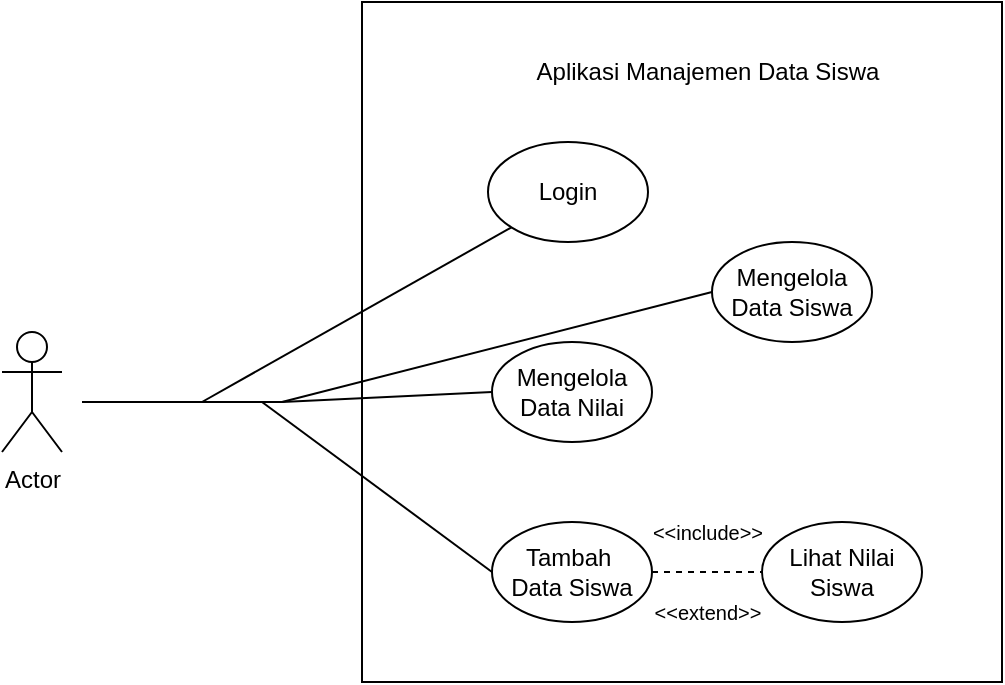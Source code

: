 <mxfile version="24.7.8">
  <diagram name="Page-1" id="NSvTN1qaKBNl6jfOgt4m">
    <mxGraphModel dx="1340" dy="1728" grid="1" gridSize="10" guides="1" tooltips="1" connect="1" arrows="1" fold="1" page="1" pageScale="1" pageWidth="850" pageHeight="1100" math="0" shadow="0">
      <root>
        <mxCell id="0" />
        <mxCell id="1" parent="0" />
        <mxCell id="H0_RSNS9-UHbDjhZOvzo-1" value="" style="rounded=0;whiteSpace=wrap;html=1;" vertex="1" parent="1">
          <mxGeometry x="110" y="-620" width="320" height="340" as="geometry" />
        </mxCell>
        <mxCell id="H0_RSNS9-UHbDjhZOvzo-9" value="Login" style="ellipse;whiteSpace=wrap;html=1;" vertex="1" parent="1">
          <mxGeometry x="173" y="-550" width="80" height="50" as="geometry" />
        </mxCell>
        <mxCell id="H0_RSNS9-UHbDjhZOvzo-10" value="Aplikasi Manajemen Data Siswa" style="text;html=1;align=center;verticalAlign=middle;whiteSpace=wrap;rounded=0;" vertex="1" parent="1">
          <mxGeometry x="188" y="-600" width="190" height="30" as="geometry" />
        </mxCell>
        <mxCell id="H0_RSNS9-UHbDjhZOvzo-11" value="Mengelola&lt;div&gt;Data Siswa&lt;/div&gt;" style="ellipse;whiteSpace=wrap;html=1;" vertex="1" parent="1">
          <mxGeometry x="285" y="-500" width="80" height="50" as="geometry" />
        </mxCell>
        <mxCell id="H0_RSNS9-UHbDjhZOvzo-12" value="Mengelola Data Nilai" style="ellipse;whiteSpace=wrap;html=1;" vertex="1" parent="1">
          <mxGeometry x="175" y="-450" width="80" height="50" as="geometry" />
        </mxCell>
        <mxCell id="H0_RSNS9-UHbDjhZOvzo-13" value="Tambah&amp;nbsp;&lt;div&gt;Data Siswa&lt;/div&gt;" style="ellipse;whiteSpace=wrap;html=1;" vertex="1" parent="1">
          <mxGeometry x="175" y="-360" width="80" height="50" as="geometry" />
        </mxCell>
        <mxCell id="H0_RSNS9-UHbDjhZOvzo-14" value="Lihat Nilai&lt;div&gt;Siswa&lt;/div&gt;" style="ellipse;whiteSpace=wrap;html=1;" vertex="1" parent="1">
          <mxGeometry x="310" y="-360" width="80" height="50" as="geometry" />
        </mxCell>
        <mxCell id="H0_RSNS9-UHbDjhZOvzo-15" value="" style="endArrow=none;dashed=1;html=1;rounded=0;entryX=0;entryY=0.5;entryDx=0;entryDy=0;exitX=1;exitY=0.5;exitDx=0;exitDy=0;" edge="1" parent="1" source="H0_RSNS9-UHbDjhZOvzo-13" target="H0_RSNS9-UHbDjhZOvzo-14">
          <mxGeometry width="50" height="50" relative="1" as="geometry">
            <mxPoint x="220" y="-420" as="sourcePoint" />
            <mxPoint x="270" y="-470" as="targetPoint" />
          </mxGeometry>
        </mxCell>
        <mxCell id="H0_RSNS9-UHbDjhZOvzo-16" value="&lt;font style=&quot;font-size: 10px;&quot;&gt;&amp;lt;&amp;lt;include&amp;gt;&amp;gt;&lt;/font&gt;" style="text;html=1;align=center;verticalAlign=middle;whiteSpace=wrap;rounded=0;" vertex="1" parent="1">
          <mxGeometry x="253" y="-370" width="60" height="30" as="geometry" />
        </mxCell>
        <mxCell id="H0_RSNS9-UHbDjhZOvzo-17" value="&lt;font style=&quot;font-size: 10px;&quot;&gt;&amp;lt;&amp;lt;extend&amp;gt;&amp;gt;&lt;/font&gt;" style="text;html=1;align=center;verticalAlign=middle;whiteSpace=wrap;rounded=0;" vertex="1" parent="1">
          <mxGeometry x="253" y="-330" width="60" height="30" as="geometry" />
        </mxCell>
        <mxCell id="H0_RSNS9-UHbDjhZOvzo-18" value="Actor" style="shape=umlActor;verticalLabelPosition=bottom;verticalAlign=top;html=1;outlineConnect=0;" vertex="1" parent="1">
          <mxGeometry x="-70" y="-455" width="30" height="60" as="geometry" />
        </mxCell>
        <mxCell id="H0_RSNS9-UHbDjhZOvzo-19" value="" style="endArrow=none;html=1;rounded=0;" edge="1" parent="1">
          <mxGeometry width="50" height="50" relative="1" as="geometry">
            <mxPoint x="-30" y="-420" as="sourcePoint" />
            <mxPoint x="70" y="-420" as="targetPoint" />
          </mxGeometry>
        </mxCell>
        <mxCell id="H0_RSNS9-UHbDjhZOvzo-20" value="" style="endArrow=none;html=1;rounded=0;entryX=0;entryY=0.5;entryDx=0;entryDy=0;" edge="1" parent="1" target="H0_RSNS9-UHbDjhZOvzo-12">
          <mxGeometry width="50" height="50" relative="1" as="geometry">
            <mxPoint x="70" y="-420" as="sourcePoint" />
            <mxPoint x="80" y="-410" as="targetPoint" />
          </mxGeometry>
        </mxCell>
        <mxCell id="H0_RSNS9-UHbDjhZOvzo-21" value="" style="endArrow=none;html=1;rounded=0;entryX=0;entryY=0.5;entryDx=0;entryDy=0;" edge="1" parent="1" target="H0_RSNS9-UHbDjhZOvzo-11">
          <mxGeometry width="50" height="50" relative="1" as="geometry">
            <mxPoint x="70" y="-420" as="sourcePoint" />
            <mxPoint x="185" y="-415" as="targetPoint" />
          </mxGeometry>
        </mxCell>
        <mxCell id="H0_RSNS9-UHbDjhZOvzo-22" value="" style="endArrow=none;html=1;rounded=0;entryX=0;entryY=1;entryDx=0;entryDy=0;" edge="1" parent="1" target="H0_RSNS9-UHbDjhZOvzo-9">
          <mxGeometry width="50" height="50" relative="1" as="geometry">
            <mxPoint x="30" y="-420" as="sourcePoint" />
            <mxPoint x="295" y="-465" as="targetPoint" />
          </mxGeometry>
        </mxCell>
        <mxCell id="H0_RSNS9-UHbDjhZOvzo-23" value="" style="endArrow=none;html=1;rounded=0;entryX=0;entryY=0.5;entryDx=0;entryDy=0;" edge="1" parent="1" target="H0_RSNS9-UHbDjhZOvzo-13">
          <mxGeometry width="50" height="50" relative="1" as="geometry">
            <mxPoint x="60" y="-420" as="sourcePoint" />
            <mxPoint x="295" y="-465" as="targetPoint" />
          </mxGeometry>
        </mxCell>
      </root>
    </mxGraphModel>
  </diagram>
</mxfile>
